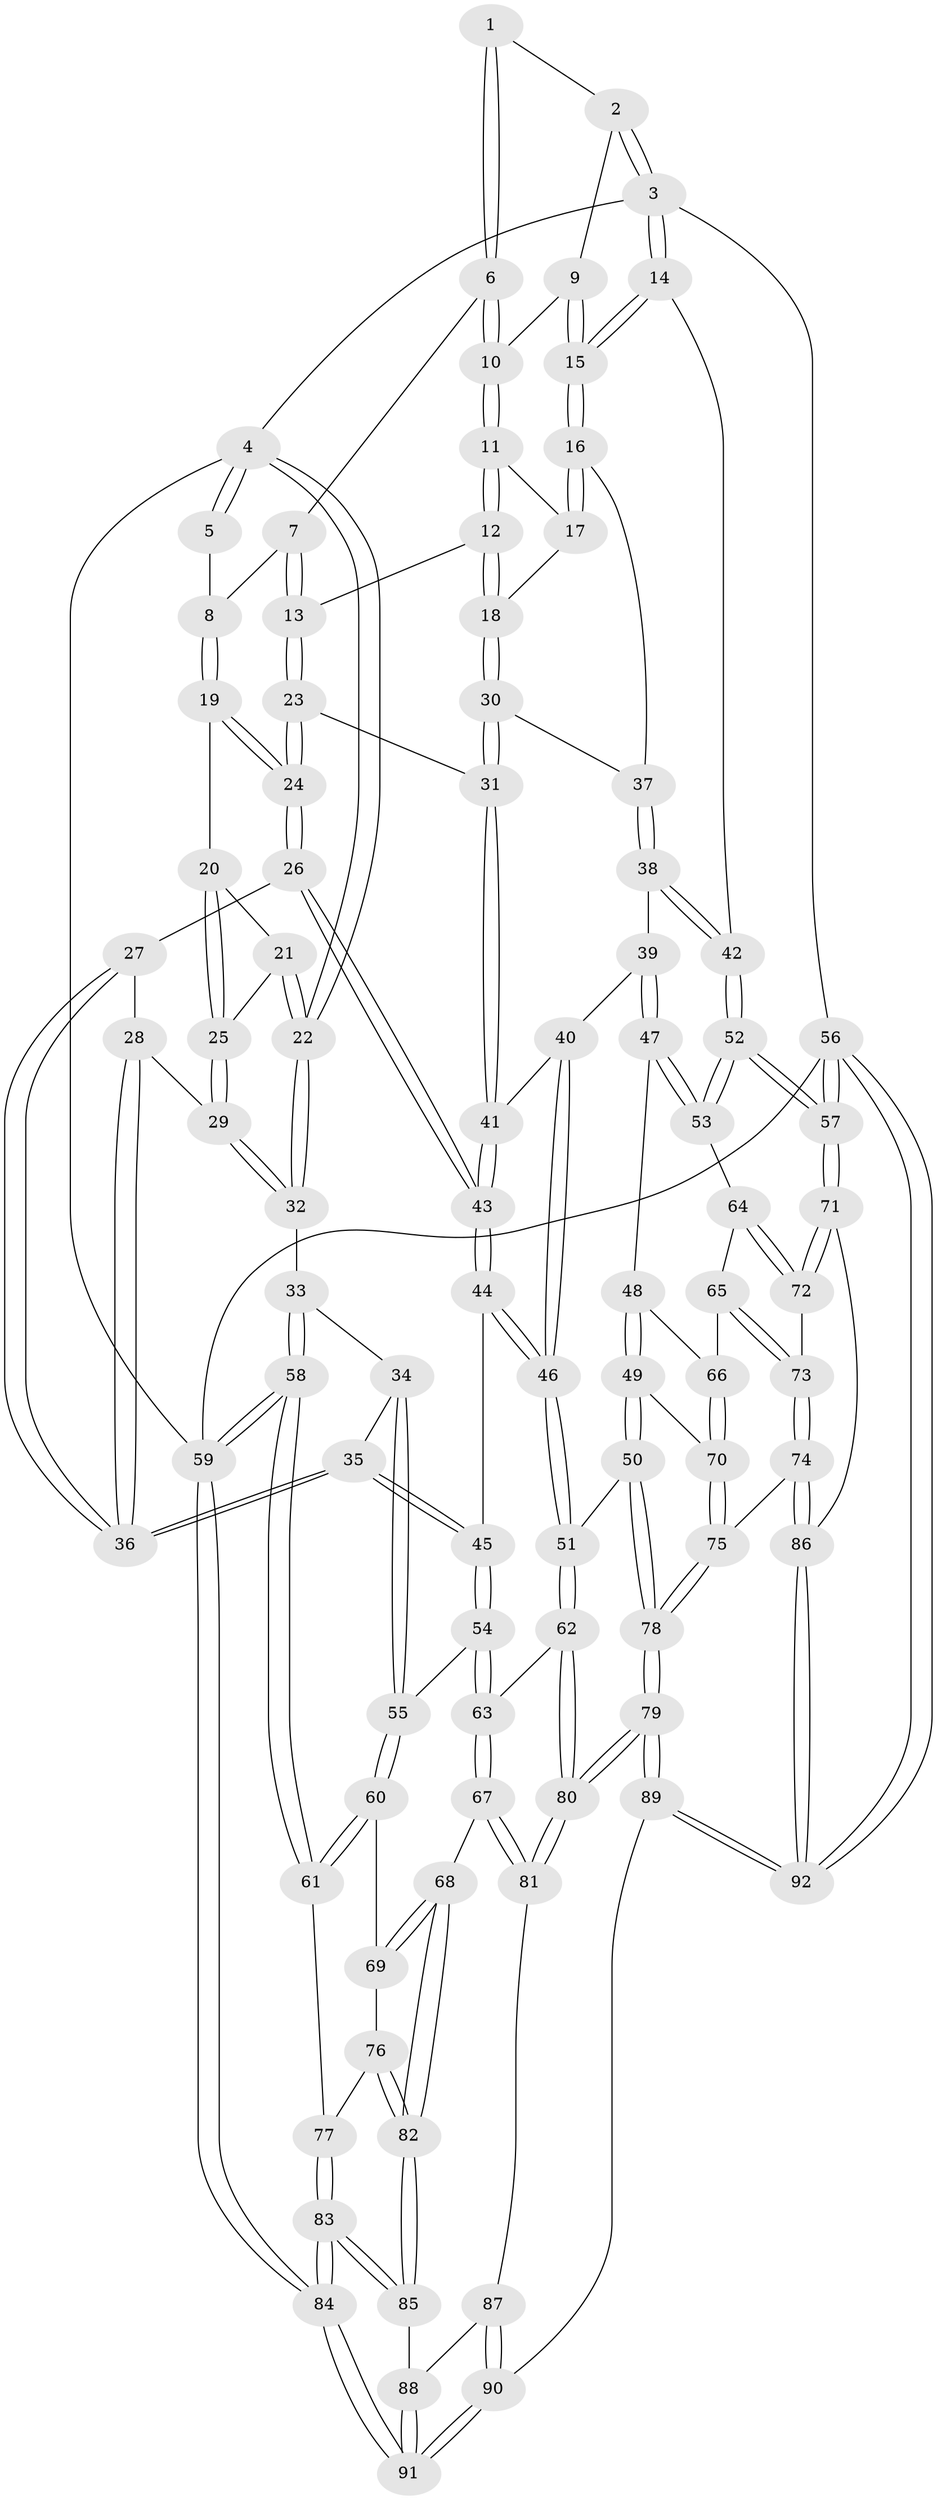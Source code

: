 // coarse degree distribution, {3: 0.2962962962962963, 2: 0.07407407407407407, 1: 0.07407407407407407, 4: 0.2962962962962963, 6: 0.037037037037037035, 7: 0.14814814814814814, 5: 0.07407407407407407}
// Generated by graph-tools (version 1.1) at 2025/04/03/04/25 22:04:26]
// undirected, 92 vertices, 227 edges
graph export_dot {
graph [start="1"]
  node [color=gray90,style=filled];
  1 [pos="+0.5603499685119173+0"];
  2 [pos="+0.8270239831395458+0"];
  3 [pos="+1+0"];
  4 [pos="+0+0"];
  5 [pos="+0.3075680845475748+0"];
  6 [pos="+0.5554729606655211+0.03534970929263883"];
  7 [pos="+0.5512265871939023+0.04813827103687648"];
  8 [pos="+0.3170107940021005+0"];
  9 [pos="+0.8066549675258059+0"];
  10 [pos="+0.7934350987876615+0"];
  11 [pos="+0.7883764540008253+0"];
  12 [pos="+0.6123651615251673+0.09525542669899109"];
  13 [pos="+0.5675093393521732+0.10842058418994954"];
  14 [pos="+1+0.23575666035076173"];
  15 [pos="+1+0.2021687579923967"];
  16 [pos="+0.9113545318492096+0.21949005485607043"];
  17 [pos="+0.7889731623069947+0"];
  18 [pos="+0.7330516290592738+0.19680748729011516"];
  19 [pos="+0.3130488386407809+0"];
  20 [pos="+0.20199934047112403+0.08631066516663848"];
  21 [pos="+0.06710693822075005+0"];
  22 [pos="+0+0"];
  23 [pos="+0.5128451799509041+0.1901815836544594"];
  24 [pos="+0.42695665793113907+0.21902451595141254"];
  25 [pos="+0.18250527290686513+0.10542834386572533"];
  26 [pos="+0.4125398192769178+0.25442499440799216"];
  27 [pos="+0.41214004194973647+0.2544368020927972"];
  28 [pos="+0.17455175997407918+0.17723159109685963"];
  29 [pos="+0.1817338123864308+0.10626738065888497"];
  30 [pos="+0.7341025739809307+0.2197468064481962"];
  31 [pos="+0.6922145358611458+0.2649358769053558"];
  32 [pos="+0+0.04871938303317841"];
  33 [pos="+0+0.3919419015049542"];
  34 [pos="+0+0.4010634334180266"];
  35 [pos="+0.03036080164510772+0.3859885195834959"];
  36 [pos="+0.11073158633377367+0.31234858818765254"];
  37 [pos="+0.8887616124302936+0.23462849912146252"];
  38 [pos="+0.8521613504742669+0.4479764948908503"];
  39 [pos="+0.8306063464168487+0.4603589580255123"];
  40 [pos="+0.7854575011875276+0.4460070627937875"];
  41 [pos="+0.691865031148658+0.3238961861784627"];
  42 [pos="+1+0.4382042206992411"];
  43 [pos="+0.4369683494485647+0.4637717311721568"];
  44 [pos="+0.429805515404543+0.4957069407304144"];
  45 [pos="+0.37766478927672636+0.5212367556995455"];
  46 [pos="+0.5445520688227085+0.573460800545802"];
  47 [pos="+0.8307456685305037+0.4632320116279625"];
  48 [pos="+0.6946335110936781+0.6525181406903291"];
  49 [pos="+0.6758194995774055+0.6583346730955044"];
  50 [pos="+0.5949315024669204+0.6532773048577913"];
  51 [pos="+0.5801937802803484+0.6379968665651483"];
  52 [pos="+1+0.5653311245291142"];
  53 [pos="+0.8705408761321729+0.6415067781023819"];
  54 [pos="+0.36230820808378056+0.5500952091780011"];
  55 [pos="+0.12429779425808228+0.6489626537226008"];
  56 [pos="+1+1"];
  57 [pos="+1+0.8371330413208335"];
  58 [pos="+0+0.7543651200319366"];
  59 [pos="+0+1"];
  60 [pos="+0.12465368861476657+0.6935467181385663"];
  61 [pos="+0.04591407900405498+0.7477991700203468"];
  62 [pos="+0.44779110313631026+0.7818052054977689"];
  63 [pos="+0.33179041603931064+0.6836500601562701"];
  64 [pos="+0.8696557640627409+0.6438634645657767"];
  65 [pos="+0.867955734679142+0.6451778589365531"];
  66 [pos="+0.8381738076846208+0.653697410440524"];
  67 [pos="+0.26383654418092667+0.7806046682214316"];
  68 [pos="+0.24638855797328754+0.7835130001798876"];
  69 [pos="+0.126179795159291+0.694780090692176"];
  70 [pos="+0.757578866184336+0.752262481812704"];
  71 [pos="+1+0.8036490225636478"];
  72 [pos="+0.9555416880559806+0.7495495388653738"];
  73 [pos="+0.8279664626115493+0.8128724629793335"];
  74 [pos="+0.7942061027405994+0.8675495230290414"];
  75 [pos="+0.7731985453686205+0.8607899181540912"];
  76 [pos="+0.11892511330764417+0.8179180116780285"];
  77 [pos="+0.0866145155649792+0.8175442005458617"];
  78 [pos="+0.6224892731290321+0.8710025049713686"];
  79 [pos="+0.5306942664918847+0.9701912059409915"];
  80 [pos="+0.46394492648760677+0.9072710193426486"];
  81 [pos="+0.33407448700843306+0.866508743130438"];
  82 [pos="+0.2029734969835596+0.8283408417958171"];
  83 [pos="+0+1"];
  84 [pos="+0+1"];
  85 [pos="+0.16176409326502883+0.9338759714363266"];
  86 [pos="+0.8228467961735026+0.8969397087262752"];
  87 [pos="+0.2919167991940331+0.9338727763221041"];
  88 [pos="+0.25164651112002745+0.94896321571764"];
  89 [pos="+0.5197517711423285+1"];
  90 [pos="+0.41643081204394927+1"];
  91 [pos="+0.304307765635138+1"];
  92 [pos="+0.984102403129707+1"];
  1 -- 2;
  1 -- 6;
  1 -- 6;
  2 -- 3;
  2 -- 3;
  2 -- 9;
  3 -- 4;
  3 -- 14;
  3 -- 14;
  3 -- 56;
  4 -- 5;
  4 -- 5;
  4 -- 22;
  4 -- 22;
  4 -- 59;
  5 -- 8;
  6 -- 7;
  6 -- 10;
  6 -- 10;
  7 -- 8;
  7 -- 13;
  7 -- 13;
  8 -- 19;
  8 -- 19;
  9 -- 10;
  9 -- 15;
  9 -- 15;
  10 -- 11;
  10 -- 11;
  11 -- 12;
  11 -- 12;
  11 -- 17;
  12 -- 13;
  12 -- 18;
  12 -- 18;
  13 -- 23;
  13 -- 23;
  14 -- 15;
  14 -- 15;
  14 -- 42;
  15 -- 16;
  15 -- 16;
  16 -- 17;
  16 -- 17;
  16 -- 37;
  17 -- 18;
  18 -- 30;
  18 -- 30;
  19 -- 20;
  19 -- 24;
  19 -- 24;
  20 -- 21;
  20 -- 25;
  20 -- 25;
  21 -- 22;
  21 -- 22;
  21 -- 25;
  22 -- 32;
  22 -- 32;
  23 -- 24;
  23 -- 24;
  23 -- 31;
  24 -- 26;
  24 -- 26;
  25 -- 29;
  25 -- 29;
  26 -- 27;
  26 -- 43;
  26 -- 43;
  27 -- 28;
  27 -- 36;
  27 -- 36;
  28 -- 29;
  28 -- 36;
  28 -- 36;
  29 -- 32;
  29 -- 32;
  30 -- 31;
  30 -- 31;
  30 -- 37;
  31 -- 41;
  31 -- 41;
  32 -- 33;
  33 -- 34;
  33 -- 58;
  33 -- 58;
  34 -- 35;
  34 -- 55;
  34 -- 55;
  35 -- 36;
  35 -- 36;
  35 -- 45;
  35 -- 45;
  37 -- 38;
  37 -- 38;
  38 -- 39;
  38 -- 42;
  38 -- 42;
  39 -- 40;
  39 -- 47;
  39 -- 47;
  40 -- 41;
  40 -- 46;
  40 -- 46;
  41 -- 43;
  41 -- 43;
  42 -- 52;
  42 -- 52;
  43 -- 44;
  43 -- 44;
  44 -- 45;
  44 -- 46;
  44 -- 46;
  45 -- 54;
  45 -- 54;
  46 -- 51;
  46 -- 51;
  47 -- 48;
  47 -- 53;
  47 -- 53;
  48 -- 49;
  48 -- 49;
  48 -- 66;
  49 -- 50;
  49 -- 50;
  49 -- 70;
  50 -- 51;
  50 -- 78;
  50 -- 78;
  51 -- 62;
  51 -- 62;
  52 -- 53;
  52 -- 53;
  52 -- 57;
  52 -- 57;
  53 -- 64;
  54 -- 55;
  54 -- 63;
  54 -- 63;
  55 -- 60;
  55 -- 60;
  56 -- 57;
  56 -- 57;
  56 -- 92;
  56 -- 92;
  56 -- 59;
  57 -- 71;
  57 -- 71;
  58 -- 59;
  58 -- 59;
  58 -- 61;
  58 -- 61;
  59 -- 84;
  59 -- 84;
  60 -- 61;
  60 -- 61;
  60 -- 69;
  61 -- 77;
  62 -- 63;
  62 -- 80;
  62 -- 80;
  63 -- 67;
  63 -- 67;
  64 -- 65;
  64 -- 72;
  64 -- 72;
  65 -- 66;
  65 -- 73;
  65 -- 73;
  66 -- 70;
  66 -- 70;
  67 -- 68;
  67 -- 81;
  67 -- 81;
  68 -- 69;
  68 -- 69;
  68 -- 82;
  68 -- 82;
  69 -- 76;
  70 -- 75;
  70 -- 75;
  71 -- 72;
  71 -- 72;
  71 -- 86;
  72 -- 73;
  73 -- 74;
  73 -- 74;
  74 -- 75;
  74 -- 86;
  74 -- 86;
  75 -- 78;
  75 -- 78;
  76 -- 77;
  76 -- 82;
  76 -- 82;
  77 -- 83;
  77 -- 83;
  78 -- 79;
  78 -- 79;
  79 -- 80;
  79 -- 80;
  79 -- 89;
  79 -- 89;
  80 -- 81;
  80 -- 81;
  81 -- 87;
  82 -- 85;
  82 -- 85;
  83 -- 84;
  83 -- 84;
  83 -- 85;
  83 -- 85;
  84 -- 91;
  84 -- 91;
  85 -- 88;
  86 -- 92;
  86 -- 92;
  87 -- 88;
  87 -- 90;
  87 -- 90;
  88 -- 91;
  88 -- 91;
  89 -- 90;
  89 -- 92;
  89 -- 92;
  90 -- 91;
  90 -- 91;
}
